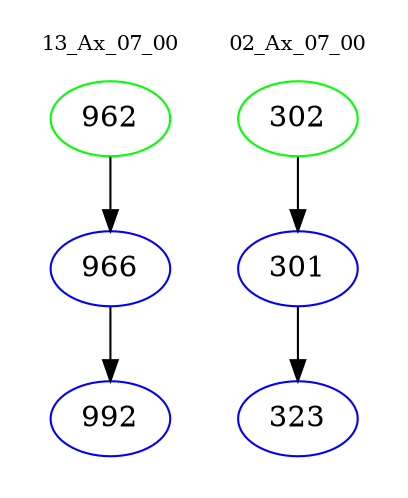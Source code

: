 digraph{
subgraph cluster_0 {
color = white
label = "13_Ax_07_00";
fontsize=10;
T0_962 [label="962", color="green"]
T0_962 -> T0_966 [color="black"]
T0_966 [label="966", color="blue"]
T0_966 -> T0_992 [color="black"]
T0_992 [label="992", color="blue"]
}
subgraph cluster_1 {
color = white
label = "02_Ax_07_00";
fontsize=10;
T1_302 [label="302", color="green"]
T1_302 -> T1_301 [color="black"]
T1_301 [label="301", color="blue"]
T1_301 -> T1_323 [color="black"]
T1_323 [label="323", color="blue"]
}
}

